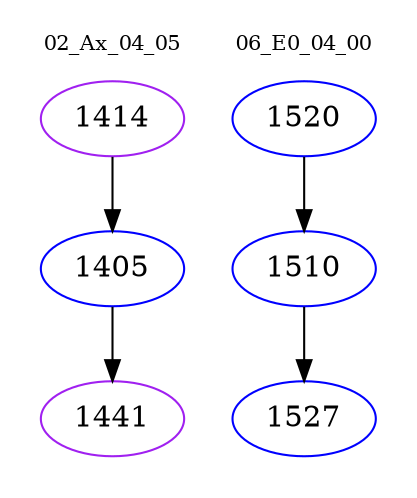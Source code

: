 digraph{
subgraph cluster_0 {
color = white
label = "02_Ax_04_05";
fontsize=10;
T0_1414 [label="1414", color="purple"]
T0_1414 -> T0_1405 [color="black"]
T0_1405 [label="1405", color="blue"]
T0_1405 -> T0_1441 [color="black"]
T0_1441 [label="1441", color="purple"]
}
subgraph cluster_1 {
color = white
label = "06_E0_04_00";
fontsize=10;
T1_1520 [label="1520", color="blue"]
T1_1520 -> T1_1510 [color="black"]
T1_1510 [label="1510", color="blue"]
T1_1510 -> T1_1527 [color="black"]
T1_1527 [label="1527", color="blue"]
}
}
